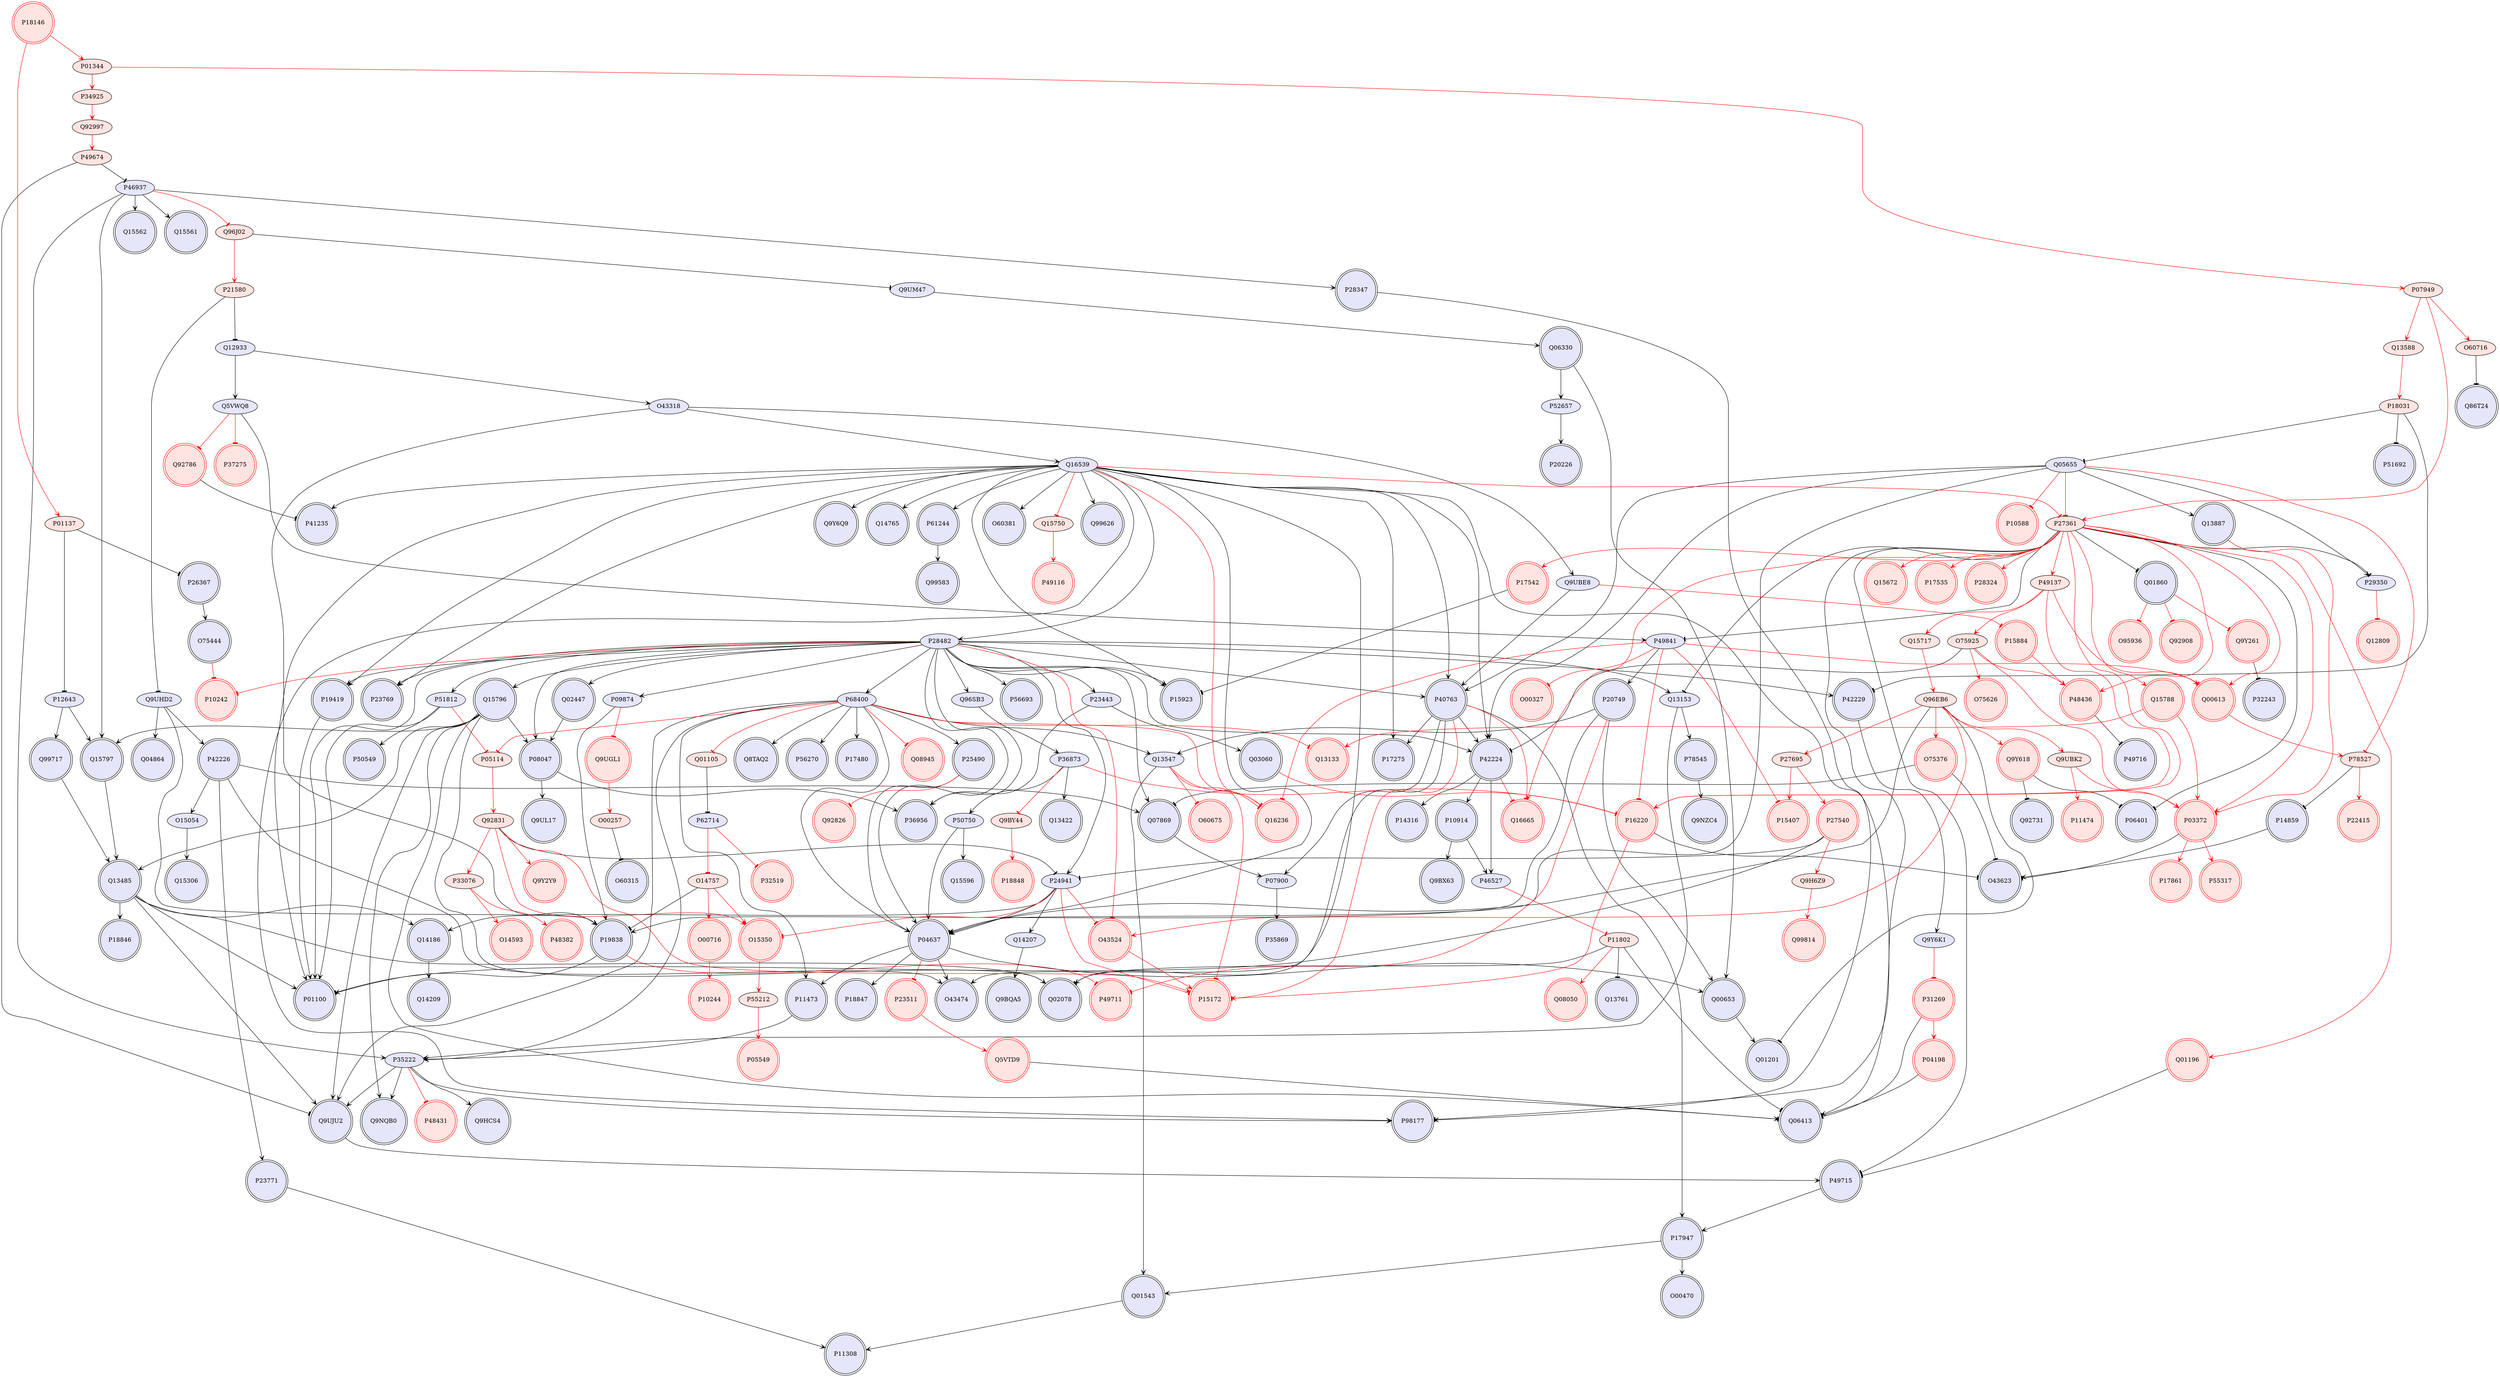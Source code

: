 digraph {

Q96J02->Q9UM47 [penwidth=1, color=black, arrowhead="tee"]
P18031->P51692 [penwidth=1, color=black, arrowhead="tee"]
P18031->P42229 [penwidth=1, color=black, arrowhead="tee"]
P18031->Q05655 [penwidth=1, color=black, arrowhead="tee"]
O43318->P19838 [penwidth=1, color=black, arrowhead="vee"]
O43318->Q9UBE8 [penwidth=1, color=black, arrowhead="vee"]
Q12933->O43318 [penwidth=1, color=black, arrowhead="vee"]
O43318->Q16539 [penwidth=1, color=black, arrowhead="vee"]
P04637->P18847 [penwidth=1, color=black, arrowhead="vee"]
P50750->P04637 [penwidth=1, color=black, arrowhead="vee"]
P50750->Q15596 [penwidth=1, color=black, arrowhead="vee"]
P36873->P50750 [penwidth=1, color=black, arrowhead="vee"]
P51812->P01100 [penwidth=1, color=black, arrowhead="vee"]
P28482->P51812 [penwidth=1, color=black, arrowhead="vee"]
P51812->P50549 [penwidth=1, color=black, arrowhead="vee"]
Q99717->Q13485 [penwidth=1, color=black, arrowhead="vee"]
P12643->Q99717 [penwidth=1, color=black, arrowhead="vee"]
Q96EB6->P04637 [penwidth=1, color=black, arrowhead="tee"]
Q96EB6->Q01201 [penwidth=1, color=black, arrowhead="tee"]
P78527->P14859 [penwidth=1, color=black, arrowhead="tee"]
P27361->P49715 [penwidth=1, color=black, arrowhead="tee"]
P27361->P29350 [penwidth=1, color=black, arrowhead="tee"]
P27361->Q13153 [penwidth=1, color=black, arrowhead="tee"]
P27361->P06401 [penwidth=1, color=black, arrowhead="tee"]
P27361->P49841 [penwidth=1, color=black, arrowhead="tee"]
P27361->P98177 [penwidth=1, color=black, arrowhead="tee"]
P27361->Q01860 [penwidth=1, color=black, arrowhead="tee"]
Q15796->Q15797 [penwidth=1, color=black, arrowhead="vee"]
Q15796->Q13485 [penwidth=1, color=black, arrowhead="vee"]
Q15796->Q9NQB0 [penwidth=1, color=black, arrowhead="vee"]
Q15796->Q9UJU2 [penwidth=1, color=black, arrowhead="vee"]
Q15796->Q02078 [penwidth=1, color=black, arrowhead="vee"]
Q15796->P08047 [penwidth=1, color=black, arrowhead="vee"]
P28482->Q15796 [penwidth=1, color=black, arrowhead="vee"]
Q15796->Q06413 [penwidth=1, color=black, arrowhead="vee"]
P42229->Q9Y6K1 [penwidth=1, color=black, arrowhead="vee"]
P46937->P35222 [penwidth=1, color=black, arrowhead="vee"]
P35222->Q9NQB0 [penwidth=1, color=black, arrowhead="vee"]
P35222->Q9UJU2 [penwidth=1, color=black, arrowhead="vee"]
P68400->P35222 [penwidth=1, color=black, arrowhead="vee"]
Q13153->P35222 [penwidth=1, color=black, arrowhead="vee"]
P11473->P35222 [penwidth=1, color=black, arrowhead="vee"]
P35222->P98177 [penwidth=1, color=black, arrowhead="vee"]
P35222->Q9HCS4 [penwidth=1, color=black, arrowhead="vee"]
P04637->Q00653 [penwidth=1, color=black, arrowhead="vee"]
Q00653->Q01201 [penwidth=1, color=black, arrowhead="vee"]
P20749->Q00653 [penwidth=1, color=black, arrowhead="vee"]
P40763->O43474 [penwidth=1, color=black, arrowhead="vee"]
P40763->P42224 [penwidth=1, color=black, arrowhead="vee"]
Q9UBE8->P40763 [penwidth=1, color=black, arrowhead="vee"]
P40763->P17275 [penwidth=1, color=black, arrowhead="vee"]
Q05655->P40763 [penwidth=1, color=black, arrowhead="vee"]
P40763->P17947 [penwidth=1, color=black, arrowhead="vee"]
Q16539->P40763 [penwidth=1, color=black, arrowhead="vee"]
P40763->P07900 [penwidth=1, color=black, arrowhead="vee"]
P28482->P40763 [penwidth=1, color=black, arrowhead="vee"]
Q15797->Q13485 [penwidth=1, color=black, arrowhead="vee"]
P46937->Q15797 [penwidth=1, color=black, arrowhead="vee"]
P12643->Q15797 [penwidth=1, color=black, arrowhead="vee"]
Q13485->Q9UJU2 [penwidth=1, color=black, arrowhead="vee"]
Q13485->P18846 [penwidth=1, color=black, arrowhead="vee"]
Q13485->Q02078 [penwidth=1, color=black, arrowhead="vee"]
Q13485->P01100 [penwidth=1, color=black, arrowhead="vee"]
Q13485->Q14186 [penwidth=1, color=black, arrowhead="vee"]
P49674->P46937 [penwidth=1, color=black, arrowhead="tee"]
P46937->Q15562 [penwidth=1, color=black, arrowhead="vee"]
P46937->Q15561 [penwidth=1, color=black, arrowhead="vee"]
P46937->P28347 [penwidth=1, color=black, arrowhead="vee"]
P49715->P17947 [penwidth=1, color=black, arrowhead="vee"]
Q01196->P49715 [penwidth=1, color=black, arrowhead="tee"]
Q9Y261->P32243 [penwidth=1, color=black, arrowhead="tee"]
P20749->P19838 [penwidth=1, color=black, arrowhead="vee"]
O14757->P19838 [penwidth=1, color=black, arrowhead="tee"]
P09874->P19838 [penwidth=1, color=black, arrowhead="vee"]
P19838->P01100 [penwidth=1, color=black, arrowhead="vee"]
Q9UHD2->P19838 [penwidth=1, color=black, arrowhead="vee"]
Q92831->P24941 [penwidth=1, color=black, arrowhead="tee"]
P25490->P04637 [penwidth=1, color=black, arrowhead="vee"]
P68400->P25490 [penwidth=1, color=black, arrowhead="vee"]
Q16539->Q9Y6Q9 [penwidth=1, color=black, arrowhead="vee"]
P23443->P36956 [penwidth=1, color=black, arrowhead="vee"]
P08047->P36956 [penwidth=1, color=black, arrowhead="vee"]
P28482->P36956 [penwidth=1, color=black, arrowhead="vee"]
Q9Y618->P06401 [penwidth=1, color=black, arrowhead="tee"]
Q9Y618->Q92731 [penwidth=1, color=black, arrowhead="tee"]
P49674->Q9UJU2 [penwidth=1, color=black, arrowhead="tee"]
O75376->Q07869 [penwidth=1, color=black, arrowhead="tee"]
Q14186->Q14209 [penwidth=1, color=black, arrowhead="vee"]
Q05655->P29350 [penwidth=1, color=black, arrowhead="vee"]
P24941->P04637 [penwidth=1, color=black, arrowhead="vee"]
P24941->Q14207 [penwidth=1, color=black, arrowhead="vee"]
P28482->P24941 [penwidth=1, color=black, arrowhead="vee"]
P24941->Q14186 [penwidth=1, color=black, arrowhead="vee"]
P04637->O43474 [penwidth=1, color=black, arrowhead="vee"]
P68400->P04637 [penwidth=1, color=black, arrowhead="vee"]
Q05655->P04637 [penwidth=1, color=black, arrowhead="vee"]
P04637->P11473 [penwidth=1, color=black, arrowhead="vee"]
Q16539->P04637 [penwidth=1, color=black, arrowhead="vee"]
P28482->P04637 [penwidth=1, color=black, arrowhead="vee"]
P52657->P20226 [penwidth=1, color=black, arrowhead="vee"]
Q16539->Q14765 [penwidth=1, color=black, arrowhead="vee"]
O75925->P42224 [penwidth=1, color=black, arrowhead="tee"]
P42224->P10914 [penwidth=1, color=black, arrowhead="vee"]
Q05655->P42224 [penwidth=1, color=black, arrowhead="vee"]
Q16539->P42224 [penwidth=1, color=black, arrowhead="vee"]
P42224->P46527 [penwidth=1, color=black, arrowhead="vee"]
P28482->P42224 [penwidth=1, color=black, arrowhead="vee"]
P42224->P14316 [penwidth=1, color=black, arrowhead="vee"]
P68400->Q9UJU2 [penwidth=1, color=black, arrowhead="vee"]
Q9UM47->Q06330 [penwidth=1, color=black, arrowhead="vee"]
Q06330->P52657 [penwidth=1, color=black, arrowhead="vee"]
P26367->O75444 [penwidth=1, color=black, arrowhead="vee"]
P42226->P23771 [penwidth=1, color=black, arrowhead="vee"]
Q14207->Q9BQA5 [penwidth=1, color=black, arrowhead="vee"]
P61244->Q99583 [penwidth=1, color=black, arrowhead="vee"]
Q16539->P61244 [penwidth=1, color=black, arrowhead="vee"]
Q13547->Q01543 [penwidth=1, color=black, arrowhead="vee"]
P68400->Q13547 [penwidth=1, color=black, arrowhead="vee"]
P20749->Q13547 [penwidth=1, color=black, arrowhead="vee"]
Q9UHD2->P42226 [penwidth=1, color=black, arrowhead="vee"]
P68400->Q8TAQ2 [penwidth=1, color=black, arrowhead="vee"]
P68400->P11473 [penwidth=1, color=black, arrowhead="vee"]
P28482->P68400 [penwidth=1, color=black, arrowhead="vee"]
P68400->P56270 [penwidth=1, color=black, arrowhead="vee"]
P68400->P17480 [penwidth=1, color=black, arrowhead="vee"]
P49841->P20749 [penwidth=1, color=black, arrowhead="vee"]
P10914->P46527 [penwidth=1, color=black, arrowhead="vee"]
P10914->Q9BX63 [penwidth=1, color=black, arrowhead="vee"]
P11802->Q13761 [penwidth=1, color=black, arrowhead="tee"]
P28482->P23443 [penwidth=1, color=black, arrowhead="vee"]
P23443->Q03060 [penwidth=1, color=black, arrowhead="vee"]
Q16539->P15923 [penwidth=1, color=black, arrowhead="vee"]
P28482->P15923 [penwidth=1, color=black, arrowhead="vee"]
P17542->P15923 [penwidth=1, color=black, arrowhead="tee"]
P28482->Q13153 [penwidth=1, color=black, arrowhead="vee"]
Q13153->P78545 [penwidth=1, color=black, arrowhead="vee"]
Q16539->Q02078 [penwidth=1, color=black, arrowhead="vee"]
P11802->Q02078 [penwidth=1, color=black, arrowhead="tee"]
P08047->Q9UL17 [penwidth=1, color=black, arrowhead="vee"]
P28482->P42229 [penwidth=1, color=black, arrowhead="vee"]
Q9UHD2->Q04864 [penwidth=1, color=black, arrowhead="vee"]
Q16539->P17275 [penwidth=1, color=black, arrowhead="vee"]
P21580->Q12933 [penwidth=1, color=black, arrowhead="tee"]
P21580->Q9UHD2 [penwidth=1, color=black, arrowhead="tee"]
Q16539->O60381 [penwidth=1, color=black, arrowhead="vee"]
P28482->P09874 [penwidth=1, color=black, arrowhead="vee"]
Q05655->Q13887 [penwidth=1, color=black, arrowhead="vee"]
Q07869->P07900 [penwidth=1, color=black, arrowhead="vee"]
P28482->Q07869 [penwidth=1, color=black, arrowhead="vee"]
Q12933->Q5VWQ8 [penwidth=1, color=black, arrowhead="vee"]
Q02447->P08047 [penwidth=1, color=black, arrowhead="vee"]
P28482->Q02447 [penwidth=1, color=black, arrowhead="vee"]
Q16539->P01100 [penwidth=1, color=black, arrowhead="vee"]
Q16539->P98177 [penwidth=1, color=black, arrowhead="vee"]
Q16539->P28482 [penwidth=1, color=black, arrowhead="vee"]
Q16539->P41235 [penwidth=1, color=black, arrowhead="vee"]
Q16539->P19419 [penwidth=1, color=black, arrowhead="vee"]
Q16539->P23769 [penwidth=1, color=black, arrowhead="vee"]
Q16539->Q99626 [penwidth=1, color=black, arrowhead="vee"]
Q16539->Q06413 [penwidth=1, color=black, arrowhead="vee"]
P28482->P01100 [penwidth=1, color=black, arrowhead="vee"]
P19419->P01100 [penwidth=1, color=black, arrowhead="vee"]
O60716->Q86T24 [penwidth=1, color=black, arrowhead="tee"]
Q5VWQ8->P49841 [penwidth=1, color=black, arrowhead="vee"]
Q01105->P62714 [penwidth=1, color=black, arrowhead="tee"]
P28482->P08047 [penwidth=1, color=black, arrowhead="vee"]
P07900->P35869 [penwidth=1, color=black, arrowhead="vee"]
P01137->P12643 [penwidth=1, color=black, arrowhead="tee"]
P28482->P19419 [penwidth=1, color=black, arrowhead="vee"]
P28482->P23769 [penwidth=1, color=black, arrowhead="vee"]
P28482->Q96SB3 [penwidth=1, color=black, arrowhead="vee"]
P28482->P56693 [penwidth=1, color=black, arrowhead="vee"]
Q92786->P41235 [penwidth=1, color=black, arrowhead="tee"]
P11802->Q06413 [penwidth=1, color=black, arrowhead="tee"]
P36873->Q13422 [penwidth=1, color=black, arrowhead="vee"]
Q96SB3->P36873 [penwidth=1, color=black, arrowhead="vee"]
P78545->Q9NZC4 [penwidth=1, color=black, arrowhead="vee"]
O00257->O60315 [penwidth=1, color=black, arrowhead="tee"]
P23771->P11308 [penwidth=1, color=black, arrowhead="vee"]
P16220->O43623 [penwidth=1, color=black, arrowhead="tee"]
P14859->O43623 [penwidth=1, color=black, arrowhead="vee"]
P28347->P98177 [penwidth=1, color=black, arrowhead="vee"]
Q9UJU2->P49715 [penwidth=1, color=black, arrowhead="vee"]
P27540->P01100 [penwidth=1, color=black, arrowhead="tee"]
Q5VTD9->Q06413 [penwidth=1, color=black, arrowhead="tee"]
P04198->Q06413 [penwidth=1, color=black, arrowhead="tee"]
P31269->Q06413 [penwidth=1, color=black, arrowhead="tee"]
Q06330->Q00653 [penwidth=1, color=black, arrowhead="vee"]
P17947->Q01543 [penwidth=1, color=black, arrowhead="vee"]
Q01543->P11308 [penwidth=1, color=black, arrowhead="vee"]
O15054->Q15306 [penwidth=1, color=black, arrowhead="vee"]
P17947->O00470 [penwidth=1, color=black, arrowhead="vee"]
P48436->P49716 [penwidth=1, color=black, arrowhead="tee"]
P01137->P26367 [penwidth=1, color=black, arrowhead="tee"]
P27540->P24941 [penwidth=1, color=black, arrowhead="tee"]
P42226->Q07869 [penwidth=1, color=black, arrowhead="vee"]
P42226->O15054 [penwidth=1, color=black, arrowhead="vee"]
P42226->O43474 [penwidth=1, color=black, arrowhead="vee"]
P03372->O43623 [penwidth=1, color=black, arrowhead="tee"]
O75376->O43623 [penwidth=1, color=black, arrowhead="tee"]
P46937->Q96J02 [penwidth=1, color=red, arrowhead="tee"]
Q96J02->P21580 [penwidth=1, color=red, arrowhead="vee"]
Q13588->P18031 [penwidth=1, color=red, arrowhead="vee"]
O15350->P55212 [penwidth=1, color=red, arrowhead="vee"]
P55212->P05549 [penwidth=1, color=red, arrowhead="vee"]
P03372->P17861 [penwidth=1, color=red, arrowhead="vee"]
P11802->Q08050 [penwidth=1, color=red, arrowhead="vee"]
P51812->P05114 [penwidth=1, color=red, arrowhead="tee"]
Q92831->O15350 [penwidth=1, color=red, arrowhead="vee"]
P24941->O15350 [penwidth=1, color=red, arrowhead="tee"]
O14757->O15350 [penwidth=1, color=red, arrowhead="vee"]
Q15717->Q96EB6 [penwidth=1, color=red, arrowhead="vee"]
Q96EB6->Q9Y618 [penwidth=1, color=red, arrowhead="vee"]
Q96EB6->O75376 [penwidth=1, color=red, arrowhead="vee"]
Q96EB6->P27695 [penwidth=1, color=red, arrowhead="vee"]
Q96EB6->Q9UBK2 [penwidth=1, color=red, arrowhead="vee"]
Q96EB6->O43524 [penwidth=1, color=red, arrowhead="vee"]
P49841->O00327 [penwidth=1, color=red, arrowhead="tee"]
P27361->P16220 [penwidth=1, color=red, arrowhead="vee"]
P27361->P03372 [penwidth=1, color=red, arrowhead="vee"]
P27361->Q00613 [penwidth=1, color=red, arrowhead="vee"]
P27361->Q15788 [penwidth=1, color=red, arrowhead="vee"]
P27361->Q16665 [penwidth=1, color=red, arrowhead="vee"]
P27361->P49137 [penwidth=1, color=red, arrowhead="vee"]
P27361->Q15672 [penwidth=1, color=red, arrowhead="vee"]
Q05655->P27361 [penwidth=1, color=red, arrowhead="tee"]
P27361->P17535 [penwidth=1, color=red, arrowhead="vee"]
P27361->Q01196 [penwidth=1, color=red, arrowhead="vee"]
P07949->P27361 [penwidth=1, color=red, arrowhead="vee"]
Q16539->P27361 [penwidth=1, color=red, arrowhead="tee"]
P27361->P17542 [penwidth=1, color=red, arrowhead="vee"]
P27361->P28324 [penwidth=1, color=red, arrowhead="vee"]
Q9BY44->P18848 [penwidth=1, color=red, arrowhead="vee"]
P35222->P48431 [penwidth=1, color=red, arrowhead="tee"]
P49137->Q15717 [penwidth=1, color=red, arrowhead="vee"]
P40763->P15172 [penwidth=1, color=red, arrowhead="tee"]
P40763->Q16665 [penwidth=1, color=red, arrowhead="tee"]
P27540->Q9H6Z9 [penwidth=1, color=red, arrowhead="vee"]
P27695->P27540 [penwidth=1, color=red, arrowhead="vee"]
O00716->P10244 [penwidth=1, color=red, arrowhead="vee"]
Q15750->P49116 [penwidth=1, color=red, arrowhead="vee"]
P49137->P16220 [penwidth=1, color=red, arrowhead="vee"]
P49841->P16220 [penwidth=1, color=red, arrowhead="tee"]
P36873->P16220 [penwidth=1, color=red, arrowhead="tee"]
Q03060->P16220 [penwidth=1, color=red, arrowhead="tee"]
Q92831->P15172 [penwidth=1, color=red, arrowhead="vee"]
P05114->Q92831 [penwidth=1, color=red, arrowhead="vee"]
Q92831->P33076 [penwidth=1, color=red, arrowhead="vee"]
Q92831->Q9Y2Y9 [penwidth=1, color=red, arrowhead="vee"]
O75925->P03372 [penwidth=1, color=red, arrowhead="vee"]
Q15788->P03372 [penwidth=1, color=red, arrowhead="vee"]
Q9UBK2->P03372 [penwidth=1, color=red, arrowhead="vee"]
Q13887->P03372 [penwidth=1, color=red, arrowhead="tee"]
P03372->P55317 [penwidth=1, color=red, arrowhead="vee"]
O14757->O00716 [penwidth=1, color=red, arrowhead="vee"]
Q92997->P49674 [penwidth=1, color=red, arrowhead="vee"]
P29350->Q12809 [penwidth=1, color=red, arrowhead="tee"]
P24941->P15172 [penwidth=1, color=red, arrowhead="tee"]
P24941->O43524 [penwidth=1, color=red, arrowhead="tee"]
P04637->P23511 [penwidth=1, color=red, arrowhead="tee"]
P18146->P01344 [penwidth=1, color=red, arrowhead="vee"]
P18146->P01137 [penwidth=1, color=red, arrowhead="vee"]
P34925->Q92997 [penwidth=1, color=red, arrowhead="vee"]
O75925->P48436 [penwidth=1, color=red, arrowhead="vee"]
O75925->O75626 [penwidth=1, color=red, arrowhead="vee"]
P49137->O75925 [penwidth=1, color=red, arrowhead="vee"]
P42224->Q16665 [penwidth=1, color=red, arrowhead="tee"]
Q00613->P78527 [penwidth=1, color=red, arrowhead="vee"]
P49137->Q00613 [penwidth=1, color=red, arrowhead="vee"]
P49841->Q00613 [penwidth=1, color=red, arrowhead="tee"]
Q15788->Q13133 [penwidth=1, color=red, arrowhead="vee"]
Q13547->P15172 [penwidth=1, color=red, arrowhead="tee"]
O75444->P10242 [penwidth=1, color=red, arrowhead="tee"]
P28482->P10242 [penwidth=1, color=red, arrowhead="tee"]
P01344->P07949 [penwidth=1, color=red, arrowhead="vee"]
P01344->P34925 [penwidth=1, color=red, arrowhead="vee"]
Q13547->O60675 [penwidth=1, color=red, arrowhead="tee"]
Q13547->Q16236 [penwidth=1, color=red, arrowhead="tee"]
Q9H6Z9->Q99814 [penwidth=1, color=red, arrowhead="vee"]
P78527->P22415 [penwidth=1, color=red, arrowhead="vee"]
P68400->Q08945 [penwidth=1, color=red, arrowhead="tee"]
P68400->Q16236 [penwidth=1, color=red, arrowhead="tee"]
P68400->P05114 [penwidth=1, color=red, arrowhead="tee"]
P68400->Q01105 [penwidth=1, color=red, arrowhead="tee"]
P68400->Q13133 [penwidth=1, color=red, arrowhead="tee"]
P62714->O14757 [penwidth=1, color=red, arrowhead="tee"]
P27695->P15407 [penwidth=1, color=red, arrowhead="vee"]
P49841->P15407 [penwidth=1, color=red, arrowhead="tee"]
Q9UBK2->P11474 [penwidth=1, color=red, arrowhead="vee"]
Q9UBE8->P15884 [penwidth=1, color=red, arrowhead="tee"]
Q16539->Q16236 [penwidth=1, color=red, arrowhead="tee"]
P49841->Q16236 [penwidth=1, color=red, arrowhead="tee"]
Q05655->P78527 [penwidth=1, color=red, arrowhead="tee"]
P36873->Q9BY44 [penwidth=1, color=red, arrowhead="tee"]
P09874->Q9UGL1 [penwidth=1, color=red, arrowhead="tee"]
Q05655->P10588 [penwidth=1, color=red, arrowhead="tee"]
P28482->O43524 [penwidth=1, color=red, arrowhead="tee"]
P07949->O60716 [penwidth=1, color=red, arrowhead="vee"]
P07949->Q13588 [penwidth=1, color=red, arrowhead="vee"]
Q16539->Q15750 [penwidth=1, color=red, arrowhead="tee"]
P46527->P11802 [penwidth=1, color=red, arrowhead="tee"]
Q9UGL1->O00257 [penwidth=1, color=red, arrowhead="vee"]
P62714->P32519 [penwidth=1, color=red, arrowhead="tee"]
P33076->P48382 [penwidth=1, color=red, arrowhead="vee"]
P33076->O14593 [penwidth=1, color=red, arrowhead="vee"]
P16220->P15172 [penwidth=1, color=red, arrowhead="vee"]
O43524->P15172 [penwidth=1, color=red, arrowhead="vee"]
Q01860->Q9Y261 [penwidth=1, color=red, arrowhead="tee"]
P19838->P49711 [penwidth=1, color=red, arrowhead="tee"]
Q01860->Q92908 [penwidth=1, color=red, arrowhead="tee"]
P20749->P49711 [penwidth=1, color=red, arrowhead="tee"]
P25490->Q92826 [penwidth=1, color=red, arrowhead="tee"]
P15884->P48436 [penwidth=1, color=red, arrowhead="vee"]
Q01860->O95936 [penwidth=1, color=red, arrowhead="tee"]
Q5VWQ8->P37275 [penwidth=1, color=red, arrowhead="tee"]
P23511->Q5VTD9 [penwidth=1, color=red, arrowhead="vee"]
P27361->P48436 [penwidth=1, color=red, arrowhead="vee"]
Q5VWQ8->Q92786 [penwidth=1, color=red, arrowhead="tee"]
Q9Y6K1->P31269 [penwidth=1, color=red, arrowhead="tee"]
P31269->P04198 [penwidth=1, color=red, arrowhead="vee"]
P18146 [style=filled, color=red, fillcolor=mistyrose, shape=invhouse];
P35869 [style=filled, color=black, fillcolor=lavender, shape=doublecircle];
P27540 [style=filled, color=red, fillcolor=mistyrose, shape=doublecircle];
O00327 [style=filled, color=red, fillcolor=mistyrose, shape=doublecircle];
P18846 [style=filled, color=black, fillcolor=lavender, shape=doublecircle];
P18847 [style=filled, color=black, fillcolor=lavender, shape=doublecircle];
P18848 [style=filled, color=red, fillcolor=mistyrose, shape=doublecircle];
Q9BX63 [style=filled, color=black, fillcolor=lavender, shape=doublecircle];
P20749 [style=filled, color=black, fillcolor=lavender, shape=doublecircle];
Q99626 [style=filled, color=black, fillcolor=lavender, shape=doublecircle];
P49715 [style=filled, color=black, fillcolor=lavender, shape=doublecircle];
P49716 [style=filled, color=black, fillcolor=lavender, shape=doublecircle];
P16220 [style=filled, color=red, fillcolor=mistyrose, shape=doublecircle];
Q03060 [style=filled, color=black, fillcolor=lavender, shape=doublecircle];
P49711 [style=filled, color=red, fillcolor=mistyrose, shape=doublecircle];
Q14209 [style=filled, color=black, fillcolor=lavender, shape=doublecircle];
O00716 [style=filled, color=red, fillcolor=mistyrose, shape=doublecircle];
P18146 [style=filled, color=red, fillcolor=mistyrose, shape=doublecircle];
Q9NZC4 [style=filled, color=black, fillcolor=lavender, shape=doublecircle];
P32519 [style=filled, color=red, fillcolor=mistyrose, shape=doublecircle];
P78545 [style=filled, color=black, fillcolor=lavender, shape=doublecircle];
P19419 [style=filled, color=black, fillcolor=lavender, shape=doublecircle];
P28324 [style=filled, color=red, fillcolor=mistyrose, shape=doublecircle];
O95936 [style=filled, color=red, fillcolor=mistyrose, shape=doublecircle];
Q99814 [style=filled, color=red, fillcolor=mistyrose, shape=doublecircle];
P11308 [style=filled, color=black, fillcolor=lavender, shape=doublecircle];
Q12809 [style=filled, color=red, fillcolor=mistyrose, shape=doublecircle];
P03372 [style=filled, color=red, fillcolor=mistyrose, shape=doublecircle];
Q92731 [style=filled, color=black, fillcolor=lavender, shape=doublecircle];
P11474 [style=filled, color=red, fillcolor=mistyrose, shape=doublecircle];
P50549 [style=filled, color=black, fillcolor=lavender, shape=doublecircle];
Q01543 [style=filled, color=black, fillcolor=lavender, shape=doublecircle];
P01100 [style=filled, color=black, fillcolor=lavender, shape=doublecircle];
P15407 [style=filled, color=red, fillcolor=mistyrose, shape=doublecircle];
P55317 [style=filled, color=red, fillcolor=mistyrose, shape=doublecircle];
Q9Y261 [style=filled, color=red, fillcolor=mistyrose, shape=doublecircle];
Q08050 [style=filled, color=red, fillcolor=mistyrose, shape=doublecircle];
O43524 [style=filled, color=red, fillcolor=mistyrose, shape=doublecircle];
P98177 [style=filled, color=black, fillcolor=lavender, shape=doublecircle];
P23769 [style=filled, color=black, fillcolor=lavender, shape=doublecircle];
P23771 [style=filled, color=black, fillcolor=lavender, shape=doublecircle];
Q92908 [style=filled, color=red, fillcolor=mistyrose, shape=doublecircle];
Q5VTD9 [style=filled, color=red, fillcolor=mistyrose, shape=doublecircle];
O60381 [style=filled, color=black, fillcolor=lavender, shape=doublecircle];
Q16665 [style=filled, color=red, fillcolor=mistyrose, shape=doublecircle];
Q9BQA5 [style=filled, color=black, fillcolor=lavender, shape=doublecircle];
P41235 [style=filled, color=black, fillcolor=lavender, shape=doublecircle];
P31269 [style=filled, color=red, fillcolor=mistyrose, shape=doublecircle];
Q92826 [style=filled, color=red, fillcolor=mistyrose, shape=doublecircle];
Q00613 [style=filled, color=red, fillcolor=mistyrose, shape=doublecircle];
Q13422 [style=filled, color=black, fillcolor=lavender, shape=doublecircle];
P10914 [style=filled, color=black, fillcolor=lavender, shape=doublecircle];
P14316 [style=filled, color=black, fillcolor=lavender, shape=doublecircle];
Q15306 [style=filled, color=black, fillcolor=lavender, shape=doublecircle];
P17275 [style=filled, color=black, fillcolor=lavender, shape=doublecircle];
P17535 [style=filled, color=red, fillcolor=mistyrose, shape=doublecircle];
Q9UGL1 [style=filled, color=red, fillcolor=mistyrose, shape=doublecircle];
Q9Y2Y9 [style=filled, color=red, fillcolor=mistyrose, shape=doublecircle];
O43474 [style=filled, color=black, fillcolor=lavender, shape=doublecircle];
Q13887 [style=filled, color=black, fillcolor=lavender, shape=doublecircle];
Q9UJU2 [style=filled, color=black, fillcolor=lavender, shape=doublecircle];
O75444 [style=filled, color=black, fillcolor=lavender, shape=doublecircle];
O60675 [style=filled, color=red, fillcolor=mistyrose, shape=doublecircle];
P61244 [style=filled, color=black, fillcolor=lavender, shape=doublecircle];
P56270 [style=filled, color=black, fillcolor=lavender, shape=doublecircle];
Q02078 [style=filled, color=black, fillcolor=lavender, shape=doublecircle];
Q06413 [style=filled, color=black, fillcolor=lavender, shape=doublecircle];
O00470 [style=filled, color=black, fillcolor=lavender, shape=doublecircle];
Q99583 [style=filled, color=black, fillcolor=lavender, shape=doublecircle];
P10242 [style=filled, color=red, fillcolor=mistyrose, shape=doublecircle];
P10244 [style=filled, color=red, fillcolor=mistyrose, shape=doublecircle];
P04198 [style=filled, color=red, fillcolor=mistyrose, shape=doublecircle];
P15172 [style=filled, color=red, fillcolor=mistyrose, shape=doublecircle];
Q15788 [style=filled, color=red, fillcolor=mistyrose, shape=doublecircle];
Q15596 [style=filled, color=black, fillcolor=lavender, shape=doublecircle];
Q9Y6Q9 [style=filled, color=black, fillcolor=lavender, shape=doublecircle];
O75376 [style=filled, color=red, fillcolor=mistyrose, shape=doublecircle];
Q16236 [style=filled, color=red, fillcolor=mistyrose, shape=doublecircle];
P19838 [style=filled, color=black, fillcolor=lavender, shape=doublecircle];
Q00653 [style=filled, color=black, fillcolor=lavender, shape=doublecircle];
P23511 [style=filled, color=red, fillcolor=mistyrose, shape=doublecircle];
Q13133 [style=filled, color=red, fillcolor=mistyrose, shape=doublecircle];
P49116 [style=filled, color=red, fillcolor=mistyrose, shape=doublecircle];
P10588 [style=filled, color=red, fillcolor=mistyrose, shape=doublecircle];
Q9Y618 [style=filled, color=red, fillcolor=mistyrose, shape=doublecircle];
P32243 [style=filled, color=black, fillcolor=lavender, shape=doublecircle];
P26367 [style=filled, color=black, fillcolor=lavender, shape=doublecircle];
P06401 [style=filled, color=black, fillcolor=lavender, shape=doublecircle];
P14859 [style=filled, color=black, fillcolor=lavender, shape=doublecircle];
Q01860 [style=filled, color=black, fillcolor=lavender, shape=doublecircle];
Q07869 [style=filled, color=black, fillcolor=lavender, shape=doublecircle];
O75626 [style=filled, color=red, fillcolor=mistyrose, shape=doublecircle];
Q92786 [style=filled, color=red, fillcolor=mistyrose, shape=doublecircle];
Q06330 [style=filled, color=black, fillcolor=lavender, shape=doublecircle];
Q04864 [style=filled, color=black, fillcolor=lavender, shape=doublecircle];
Q01201 [style=filled, color=black, fillcolor=lavender, shape=doublecircle];
P48382 [style=filled, color=red, fillcolor=mistyrose, shape=doublecircle];
O14593 [style=filled, color=red, fillcolor=mistyrose, shape=doublecircle];
Q01196 [style=filled, color=red, fillcolor=mistyrose, shape=doublecircle];
Q13761 [style=filled, color=black, fillcolor=lavender, shape=doublecircle];
Q15797 [style=filled, color=black, fillcolor=lavender, shape=doublecircle];
Q15796 [style=filled, color=black, fillcolor=lavender, shape=doublecircle];
Q13485 [style=filled, color=black, fillcolor=lavender, shape=doublecircle];
Q99717 [style=filled, color=black, fillcolor=lavender, shape=doublecircle];
Q8TAQ2 [style=filled, color=black, fillcolor=lavender, shape=doublecircle];
O43623 [style=filled, color=black, fillcolor=lavender, shape=doublecircle];
P56693 [style=filled, color=black, fillcolor=lavender, shape=doublecircle];
P48431 [style=filled, color=red, fillcolor=mistyrose, shape=doublecircle];
P48436 [style=filled, color=red, fillcolor=mistyrose, shape=doublecircle];
P08047 [style=filled, color=black, fillcolor=lavender, shape=doublecircle];
Q02447 [style=filled, color=black, fillcolor=lavender, shape=doublecircle];
P17947 [style=filled, color=black, fillcolor=lavender, shape=doublecircle];
P36956 [style=filled, color=black, fillcolor=lavender, shape=doublecircle];
Q08945 [style=filled, color=red, fillcolor=mistyrose, shape=doublecircle];
P42224 [style=filled, color=black, fillcolor=lavender, shape=doublecircle];
P40763 [style=filled, color=black, fillcolor=lavender, shape=doublecircle];
Q14765 [style=filled, color=black, fillcolor=lavender, shape=doublecircle];
P42229 [style=filled, color=black, fillcolor=lavender, shape=doublecircle];
P51692 [style=filled, color=black, fillcolor=lavender, shape=doublecircle];
P42226 [style=filled, color=black, fillcolor=lavender, shape=doublecircle];
P17542 [style=filled, color=red, fillcolor=mistyrose, shape=doublecircle];
P20226 [style=filled, color=black, fillcolor=lavender, shape=doublecircle];
Q9UL17 [style=filled, color=black, fillcolor=lavender, shape=doublecircle];
P15923 [style=filled, color=black, fillcolor=lavender, shape=doublecircle];
Q9HCS4 [style=filled, color=black, fillcolor=lavender, shape=doublecircle];
P15884 [style=filled, color=red, fillcolor=mistyrose, shape=doublecircle];
Q9NQB0 [style=filled, color=black, fillcolor=lavender, shape=doublecircle];
P28347 [style=filled, color=black, fillcolor=lavender, shape=doublecircle];
Q15562 [style=filled, color=black, fillcolor=lavender, shape=doublecircle];
Q15561 [style=filled, color=black, fillcolor=lavender, shape=doublecircle];
P05549 [style=filled, color=red, fillcolor=mistyrose, shape=doublecircle];
Q14186 [style=filled, color=black, fillcolor=lavender, shape=doublecircle];
P04637 [style=filled, color=black, fillcolor=lavender, shape=doublecircle];
O15350 [style=filled, color=red, fillcolor=mistyrose, shape=doublecircle];
Q15672 [style=filled, color=red, fillcolor=mistyrose, shape=doublecircle];
P17480 [style=filled, color=black, fillcolor=lavender, shape=doublecircle];
P22415 [style=filled, color=red, fillcolor=mistyrose, shape=doublecircle];
P11473 [style=filled, color=black, fillcolor=lavender, shape=doublecircle];
P17861 [style=filled, color=red, fillcolor=mistyrose, shape=doublecircle];
P25490 [style=filled, color=black, fillcolor=lavender, shape=doublecircle];
Q86T24 [style=filled, color=black, fillcolor=lavender, shape=doublecircle];
P37275 [style=filled, color=red, fillcolor=mistyrose, shape=doublecircle];
O60315 [style=filled, color=black, fillcolor=lavender, shape=doublecircle];
Q96J02 [style=filled, fillcolor=mistyrose];
P18031 [style=filled, fillcolor=mistyrose];
O43318 [style=filled, fillcolor=lavender];
Q12933 [style=filled, fillcolor=lavender];
P50750 [style=filled, fillcolor=lavender];
P36873 [style=filled, fillcolor=lavender];
P51812 [style=filled, fillcolor=lavender];
P28482 [style=filled, fillcolor=lavender];
P12643 [style=filled, fillcolor=lavender];
Q96EB6 [style=filled, fillcolor=mistyrose];
P78527 [style=filled, fillcolor=mistyrose];
P27361 [style=filled, fillcolor=mistyrose];
P46937 [style=filled, fillcolor=lavender];
P35222 [style=filled, fillcolor=lavender];
P68400 [style=filled, fillcolor=lavender];
Q13153 [style=filled, fillcolor=lavender];
Q9UBE8 [style=filled, fillcolor=lavender];
Q05655 [style=filled, fillcolor=lavender];
Q16539 [style=filled, fillcolor=lavender];
P49674 [style=filled, fillcolor=mistyrose];
O14757 [style=filled, fillcolor=mistyrose];
P09874 [style=filled, fillcolor=lavender];
Q9UHD2 [style=filled, fillcolor=lavender];
Q92831 [style=filled, fillcolor=mistyrose];
P23443 [style=filled, fillcolor=lavender];
P24941 [style=filled, fillcolor=lavender];
P52657 [style=filled, fillcolor=lavender];
O75925 [style=filled, fillcolor=mistyrose];
Q9UM47 [style=filled, fillcolor=lavender];
Q14207 [style=filled, fillcolor=lavender];
Q13547 [style=filled, fillcolor=lavender];
P49841 [style=filled, fillcolor=lavender];
P11802 [style=filled, fillcolor=mistyrose];
P21580 [style=filled, fillcolor=mistyrose];
O60716 [style=filled, fillcolor=mistyrose];
Q5VWQ8 [style=filled, fillcolor=lavender];
Q01105 [style=filled, fillcolor=mistyrose];
P07900 [style=filled, fillcolor=lavender];
P01137 [style=filled, fillcolor=mistyrose];
Q96SB3 [style=filled, fillcolor=lavender];
O00257 [style=filled, fillcolor=mistyrose];
O15054 [style=filled, fillcolor=lavender];
Q13588 [style=filled, fillcolor=mistyrose];
P55212 [style=filled, fillcolor=mistyrose];
Q15717 [style=filled, fillcolor=mistyrose];
P07949 [style=filled, fillcolor=mistyrose];
Q9BY44 [style=filled, fillcolor=mistyrose];
P49137 [style=filled, fillcolor=mistyrose];
P27695 [style=filled, fillcolor=mistyrose];
Q15750 [style=filled, fillcolor=mistyrose];
P05114 [style=filled, fillcolor=mistyrose];
Q9UBK2 [style=filled, fillcolor=mistyrose];
Q92997 [style=filled, fillcolor=mistyrose];
P29350 [style=filled, fillcolor=lavender];
P34925 [style=filled, fillcolor=mistyrose];
P01344 [style=filled, fillcolor=mistyrose];
Q9H6Z9 [style=filled, fillcolor=mistyrose];
P62714 [style=filled, fillcolor=lavender];
P46527 [style=filled, fillcolor=lavender];
P33076 [style=filled, fillcolor=mistyrose];
Q9Y6K1 [style=filled, fillcolor=lavender];


}
